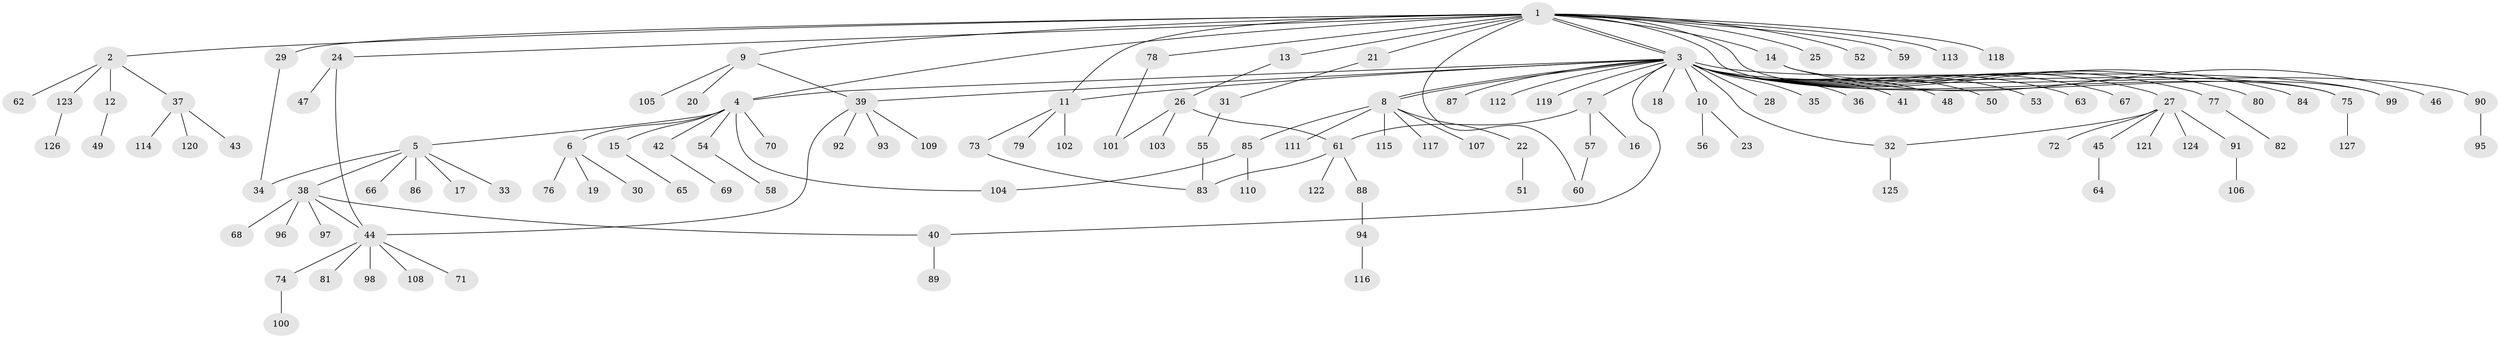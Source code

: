 // coarse degree distribution, {19: 0.010416666666666666, 7: 0.03125, 34: 0.010416666666666666, 8: 0.010416666666666666, 3: 0.0625, 2: 0.14583333333333334, 4: 0.03125, 1: 0.6666666666666666, 9: 0.010416666666666666, 6: 0.010416666666666666, 5: 0.010416666666666666}
// Generated by graph-tools (version 1.1) at 2025/23/03/03/25 07:23:55]
// undirected, 127 vertices, 144 edges
graph export_dot {
graph [start="1"]
  node [color=gray90,style=filled];
  1;
  2;
  3;
  4;
  5;
  6;
  7;
  8;
  9;
  10;
  11;
  12;
  13;
  14;
  15;
  16;
  17;
  18;
  19;
  20;
  21;
  22;
  23;
  24;
  25;
  26;
  27;
  28;
  29;
  30;
  31;
  32;
  33;
  34;
  35;
  36;
  37;
  38;
  39;
  40;
  41;
  42;
  43;
  44;
  45;
  46;
  47;
  48;
  49;
  50;
  51;
  52;
  53;
  54;
  55;
  56;
  57;
  58;
  59;
  60;
  61;
  62;
  63;
  64;
  65;
  66;
  67;
  68;
  69;
  70;
  71;
  72;
  73;
  74;
  75;
  76;
  77;
  78;
  79;
  80;
  81;
  82;
  83;
  84;
  85;
  86;
  87;
  88;
  89;
  90;
  91;
  92;
  93;
  94;
  95;
  96;
  97;
  98;
  99;
  100;
  101;
  102;
  103;
  104;
  105;
  106;
  107;
  108;
  109;
  110;
  111;
  112;
  113;
  114;
  115;
  116;
  117;
  118;
  119;
  120;
  121;
  122;
  123;
  124;
  125;
  126;
  127;
  1 -- 2;
  1 -- 3;
  1 -- 3;
  1 -- 4;
  1 -- 9;
  1 -- 11;
  1 -- 13;
  1 -- 14;
  1 -- 21;
  1 -- 24;
  1 -- 25;
  1 -- 29;
  1 -- 52;
  1 -- 59;
  1 -- 60;
  1 -- 75;
  1 -- 78;
  1 -- 99;
  1 -- 113;
  1 -- 118;
  2 -- 12;
  2 -- 37;
  2 -- 62;
  2 -- 123;
  3 -- 4;
  3 -- 7;
  3 -- 8;
  3 -- 8;
  3 -- 10;
  3 -- 11;
  3 -- 18;
  3 -- 27;
  3 -- 28;
  3 -- 32;
  3 -- 35;
  3 -- 36;
  3 -- 39;
  3 -- 40;
  3 -- 41;
  3 -- 48;
  3 -- 50;
  3 -- 53;
  3 -- 63;
  3 -- 67;
  3 -- 75;
  3 -- 77;
  3 -- 80;
  3 -- 84;
  3 -- 87;
  3 -- 99;
  3 -- 112;
  3 -- 119;
  4 -- 5;
  4 -- 6;
  4 -- 15;
  4 -- 42;
  4 -- 54;
  4 -- 70;
  4 -- 104;
  5 -- 17;
  5 -- 33;
  5 -- 34;
  5 -- 38;
  5 -- 66;
  5 -- 86;
  6 -- 19;
  6 -- 30;
  6 -- 76;
  7 -- 16;
  7 -- 57;
  7 -- 61;
  8 -- 22;
  8 -- 85;
  8 -- 107;
  8 -- 111;
  8 -- 115;
  8 -- 117;
  9 -- 20;
  9 -- 39;
  9 -- 105;
  10 -- 23;
  10 -- 56;
  11 -- 73;
  11 -- 79;
  11 -- 102;
  12 -- 49;
  13 -- 26;
  14 -- 46;
  14 -- 90;
  15 -- 65;
  21 -- 31;
  22 -- 51;
  24 -- 44;
  24 -- 47;
  26 -- 61;
  26 -- 101;
  26 -- 103;
  27 -- 32;
  27 -- 45;
  27 -- 72;
  27 -- 91;
  27 -- 121;
  27 -- 124;
  29 -- 34;
  31 -- 55;
  32 -- 125;
  37 -- 43;
  37 -- 114;
  37 -- 120;
  38 -- 40;
  38 -- 44;
  38 -- 68;
  38 -- 96;
  38 -- 97;
  39 -- 44;
  39 -- 92;
  39 -- 93;
  39 -- 109;
  40 -- 89;
  42 -- 69;
  44 -- 71;
  44 -- 74;
  44 -- 81;
  44 -- 98;
  44 -- 108;
  45 -- 64;
  54 -- 58;
  55 -- 83;
  57 -- 60;
  61 -- 83;
  61 -- 88;
  61 -- 122;
  73 -- 83;
  74 -- 100;
  75 -- 127;
  77 -- 82;
  78 -- 101;
  85 -- 104;
  85 -- 110;
  88 -- 94;
  90 -- 95;
  91 -- 106;
  94 -- 116;
  123 -- 126;
}
